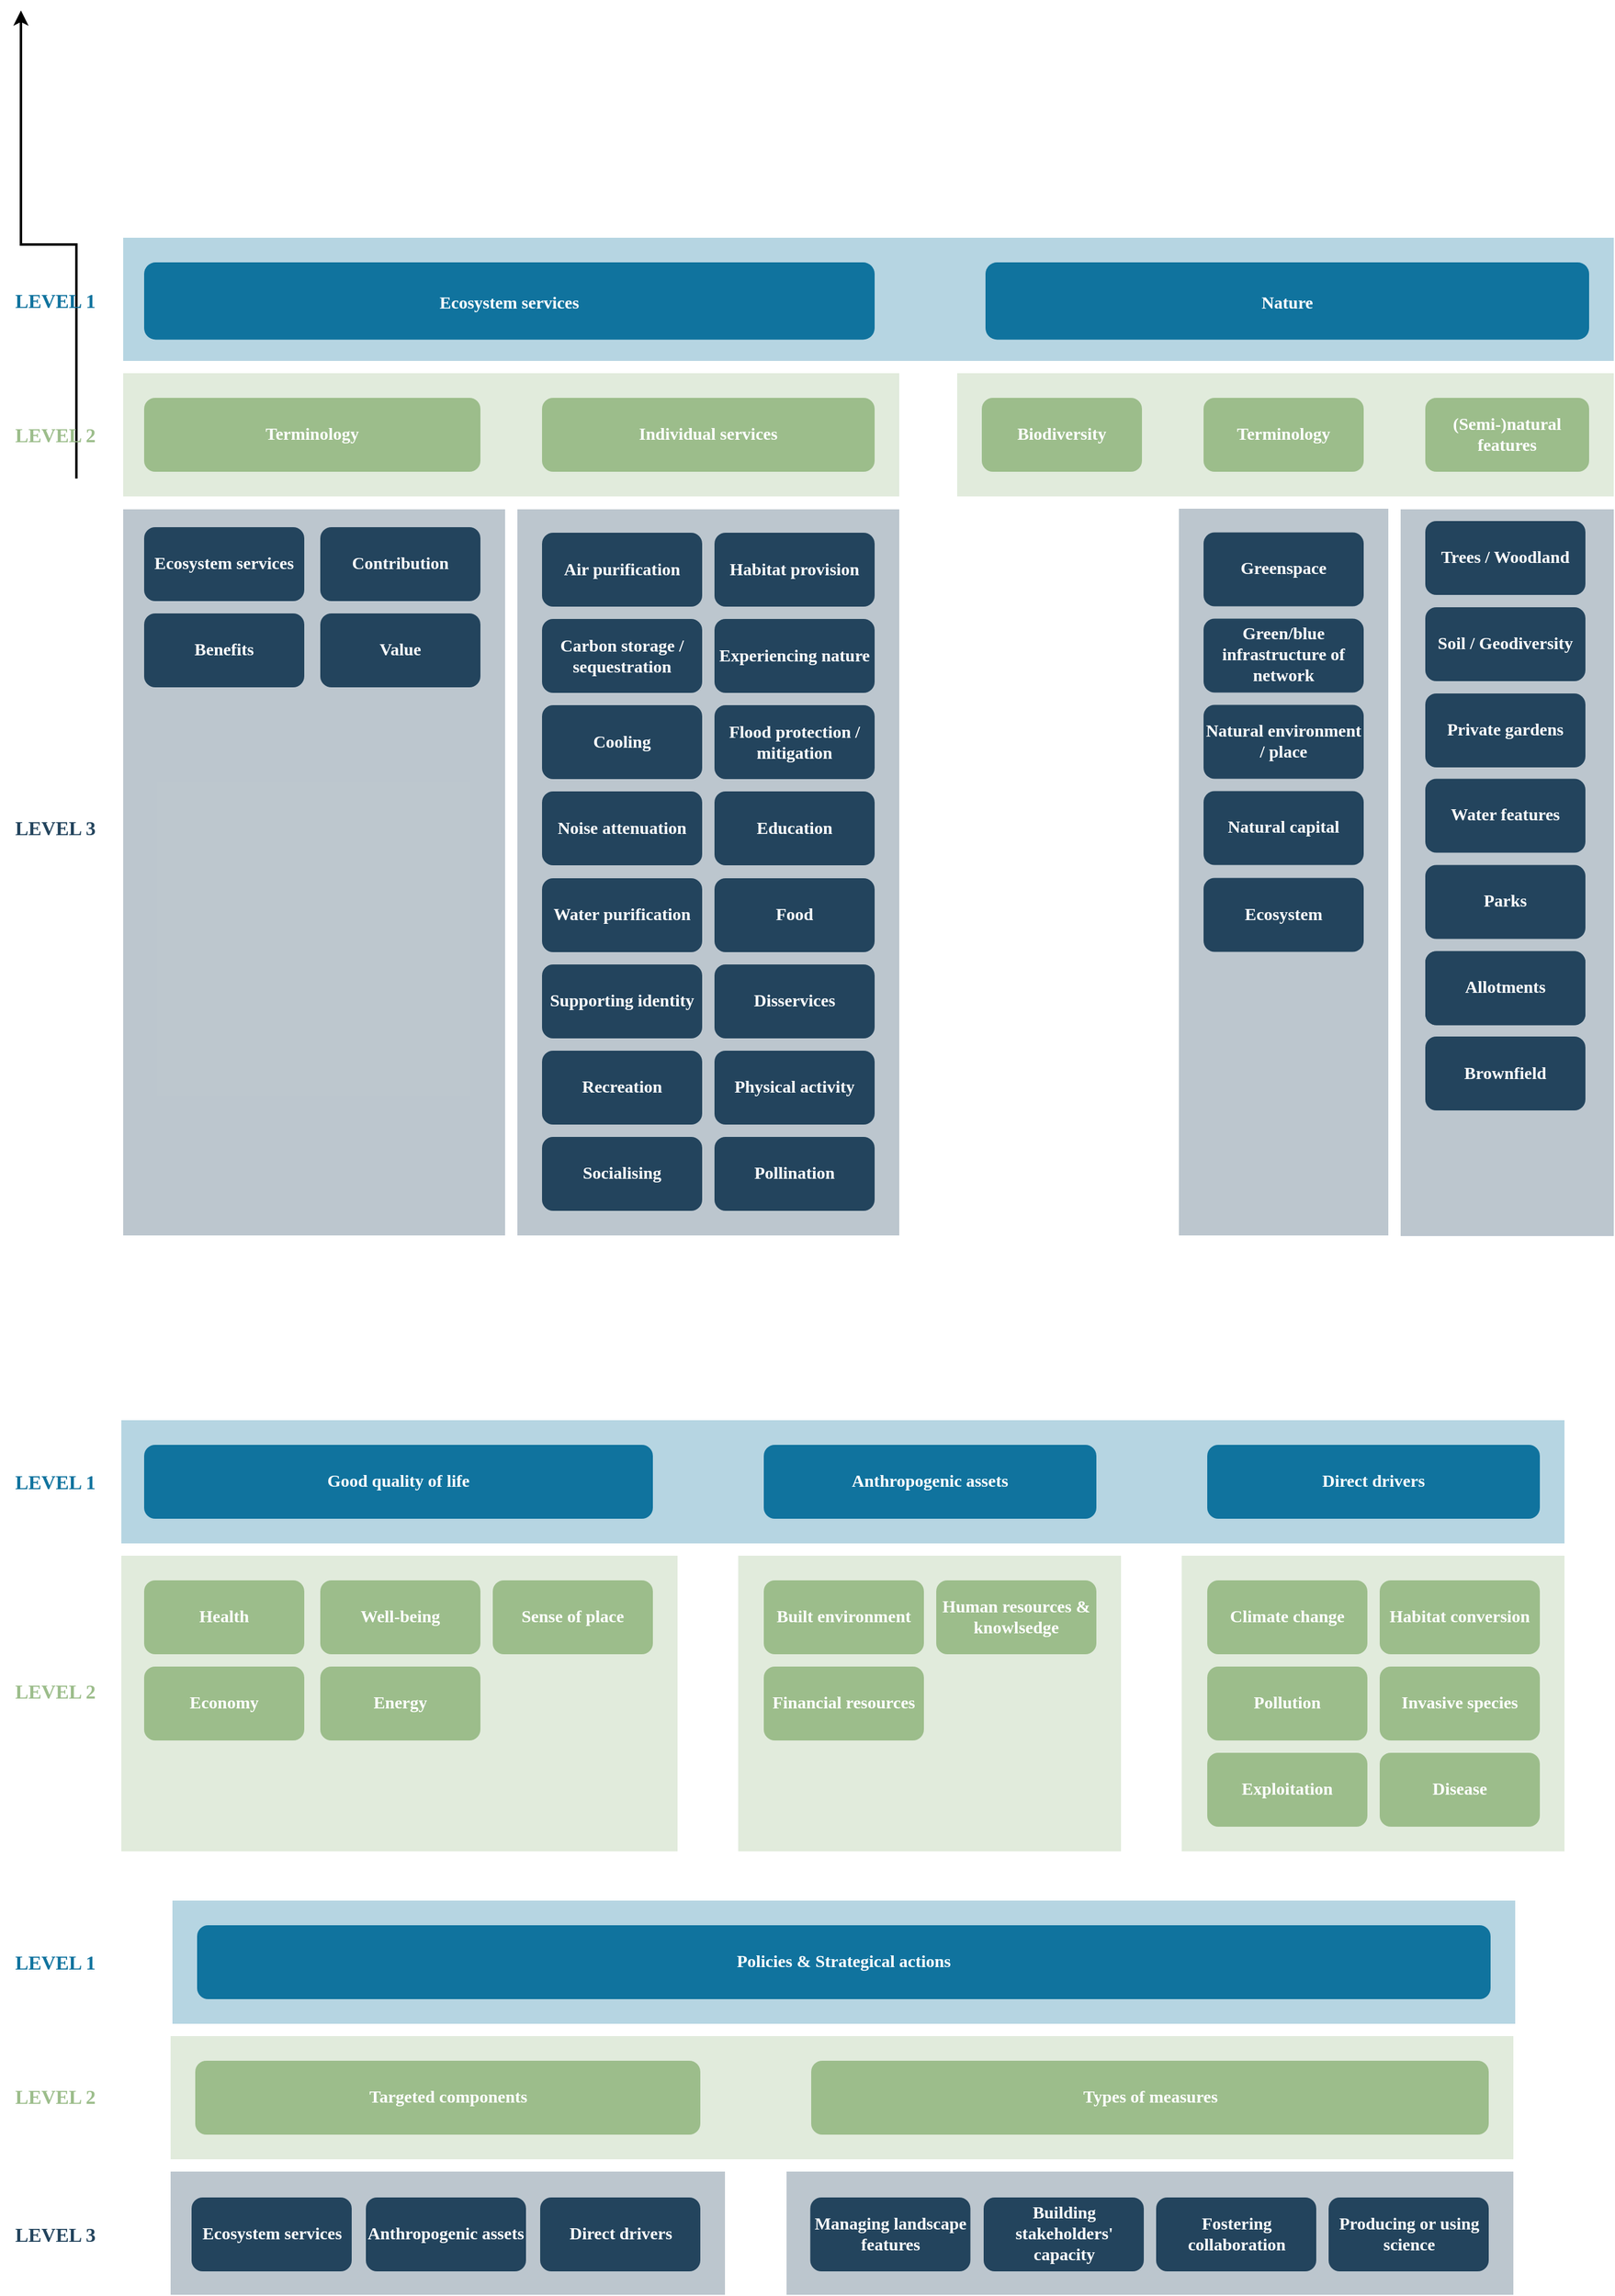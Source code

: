 <mxfile version="12.8.8" type="github">
  <diagram name="Page-1" id="2c0d36ab-eaac-3732-788b-9136903baeff">
    <mxGraphModel dx="2373" dy="1320" grid="1" gridSize="10" guides="1" tooltips="1" connect="1" arrows="1" fold="1" page="1" pageScale="1.5" pageWidth="1169" pageHeight="827" background="#ffffff" math="0" shadow="0">
      <root>
        <mxCell id="0" />
        <mxCell id="1" parent="0" />
        <mxCell id="107" value="" style="edgeStyle=elbowEdgeStyle;elbow=vertical;rounded=0;strokeWidth=2" parent="1" target="15" edge="1">
          <mxGeometry x="-23" y="135.5" width="100" height="100" as="geometry">
            <mxPoint x="122" y="515.5" as="sourcePoint" />
            <mxPoint x="77" y="135.5" as="targetPoint" />
          </mxGeometry>
        </mxCell>
        <mxCell id="o9-z1RI_EK6PcWkdSyOs-255" value="" style="group" vertex="1" connectable="0" parent="1">
          <mxGeometry x="60" y="320" width="1310" height="810.5" as="geometry" />
        </mxCell>
        <mxCell id="o9-z1RI_EK6PcWkdSyOs-231" value="" style="fillColor=#23445D;strokeColor=none;opacity=30;" vertex="1" parent="o9-z1RI_EK6PcWkdSyOs-255">
          <mxGeometry x="1137" y="220.5" width="173" height="590" as="geometry" />
        </mxCell>
        <mxCell id="o9-z1RI_EK6PcWkdSyOs-229" value="" style="fillColor=#23445D;strokeColor=none;opacity=30;" vertex="1" parent="o9-z1RI_EK6PcWkdSyOs-255">
          <mxGeometry x="957" y="220" width="170" height="590" as="geometry" />
        </mxCell>
        <mxCell id="o9-z1RI_EK6PcWkdSyOs-228" value="" style="fillColor=#23445D;strokeColor=none;opacity=30;" vertex="1" parent="o9-z1RI_EK6PcWkdSyOs-255">
          <mxGeometry x="420" y="220.5" width="310" height="589.5" as="geometry" />
        </mxCell>
        <mxCell id="o9-z1RI_EK6PcWkdSyOs-227" value="" style="fillColor=#9CBD8B;strokeColor=none;opacity=30;" vertex="1" parent="o9-z1RI_EK6PcWkdSyOs-255">
          <mxGeometry x="777" y="110" width="533" height="100" as="geometry" />
        </mxCell>
        <mxCell id="o9-z1RI_EK6PcWkdSyOs-226" value="" style="fillColor=#23445D;strokeColor=none;opacity=30;" vertex="1" parent="o9-z1RI_EK6PcWkdSyOs-255">
          <mxGeometry x="100" y="220.5" width="310" height="589.5" as="geometry" />
        </mxCell>
        <mxCell id="o9-z1RI_EK6PcWkdSyOs-225" value="" style="fillColor=#9CBD8B;strokeColor=none;opacity=30;" vertex="1" parent="o9-z1RI_EK6PcWkdSyOs-255">
          <mxGeometry x="100" y="110" width="630" height="100" as="geometry" />
        </mxCell>
        <mxCell id="122" value="" style="fillColor=#10739E;strokeColor=none;opacity=30;" parent="o9-z1RI_EK6PcWkdSyOs-255" vertex="1">
          <mxGeometry x="100" width="1210" height="100" as="geometry" />
        </mxCell>
        <mxCell id="12" value="Nature" style="rounded=1;fillColor=#10739E;gradientColor=none;strokeColor=none;fontColor=#FFFFFF;fontStyle=1;fontFamily=Tahoma;fontSize=14" parent="o9-z1RI_EK6PcWkdSyOs-255" vertex="1">
          <mxGeometry x="800" y="20" width="490" height="62.75" as="geometry" />
        </mxCell>
        <mxCell id="13" value="Ecosystem services" style="rounded=1;fillColor=#10739E;gradientColor=none;strokeColor=none;fontColor=#FFFFFF;fontStyle=1;fontFamily=Tahoma;fontSize=14" parent="o9-z1RI_EK6PcWkdSyOs-255" vertex="1">
          <mxGeometry x="117" y="20" width="593" height="62.75" as="geometry" />
        </mxCell>
        <mxCell id="o9-z1RI_EK6PcWkdSyOs-127" value="Terminology" style="rounded=1;fillColor=#9CBD8B;gradientColor=none;strokeColor=none;fontColor=#FFFFFF;fontStyle=1;fontFamily=Tahoma;fontSize=14;whiteSpace=wrap;" vertex="1" parent="o9-z1RI_EK6PcWkdSyOs-255">
          <mxGeometry x="117" y="130" width="273" height="60" as="geometry" />
        </mxCell>
        <mxCell id="o9-z1RI_EK6PcWkdSyOs-143" value="Individual services" style="rounded=1;fillColor=#9CBD8B;gradientColor=none;strokeColor=none;fontColor=#FFFFFF;fontStyle=1;fontFamily=Tahoma;fontSize=14;whiteSpace=wrap;" vertex="1" parent="o9-z1RI_EK6PcWkdSyOs-255">
          <mxGeometry x="440" y="130" width="270" height="60" as="geometry" />
        </mxCell>
        <mxCell id="o9-z1RI_EK6PcWkdSyOs-145" value="Ecosystem services" style="rounded=1;fillColor=#23445D;gradientColor=none;strokeColor=none;fontColor=#FFFFFF;fontStyle=1;fontFamily=Tahoma;fontSize=14;whiteSpace=wrap;" vertex="1" parent="o9-z1RI_EK6PcWkdSyOs-255">
          <mxGeometry x="117" y="235" width="130" height="60" as="geometry" />
        </mxCell>
        <mxCell id="o9-z1RI_EK6PcWkdSyOs-149" value="Contribution" style="rounded=1;fillColor=#23445D;gradientColor=none;strokeColor=none;fontColor=#FFFFFF;fontStyle=1;fontFamily=Tahoma;fontSize=14;whiteSpace=wrap;" vertex="1" parent="o9-z1RI_EK6PcWkdSyOs-255">
          <mxGeometry x="260" y="235" width="130" height="60" as="geometry" />
        </mxCell>
        <mxCell id="o9-z1RI_EK6PcWkdSyOs-150" value="Benefits" style="rounded=1;fillColor=#23445D;gradientColor=none;strokeColor=none;fontColor=#FFFFFF;fontStyle=1;fontFamily=Tahoma;fontSize=14;whiteSpace=wrap;" vertex="1" parent="o9-z1RI_EK6PcWkdSyOs-255">
          <mxGeometry x="117" y="305" width="130" height="60" as="geometry" />
        </mxCell>
        <mxCell id="o9-z1RI_EK6PcWkdSyOs-151" value="Value" style="rounded=1;fillColor=#23445D;gradientColor=none;strokeColor=none;fontColor=#FFFFFF;fontStyle=1;fontFamily=Tahoma;fontSize=14;whiteSpace=wrap;" vertex="1" parent="o9-z1RI_EK6PcWkdSyOs-255">
          <mxGeometry x="260" y="305" width="130" height="60" as="geometry" />
        </mxCell>
        <mxCell id="o9-z1RI_EK6PcWkdSyOs-152" value="Private gardens" style="rounded=1;fillColor=#23445D;gradientColor=none;strokeColor=none;fontColor=#FFFFFF;fontStyle=1;fontFamily=Tahoma;fontSize=14;whiteSpace=wrap;" vertex="1" parent="o9-z1RI_EK6PcWkdSyOs-255">
          <mxGeometry x="1157" y="370" width="130" height="60" as="geometry" />
        </mxCell>
        <mxCell id="o9-z1RI_EK6PcWkdSyOs-153" value="Water purification" style="rounded=1;fillColor=#23445D;gradientColor=none;strokeColor=none;fontColor=#FFFFFF;fontStyle=1;fontFamily=Tahoma;fontSize=14;whiteSpace=wrap;" vertex="1" parent="o9-z1RI_EK6PcWkdSyOs-255">
          <mxGeometry x="440" y="520" width="130" height="60" as="geometry" />
        </mxCell>
        <mxCell id="o9-z1RI_EK6PcWkdSyOs-154" value="Carbon storage / sequestration " style="rounded=1;fillColor=#23445D;gradientColor=none;strokeColor=none;fontColor=#FFFFFF;fontStyle=1;fontFamily=Tahoma;fontSize=14;whiteSpace=wrap;" vertex="1" parent="o9-z1RI_EK6PcWkdSyOs-255">
          <mxGeometry x="440" y="309.5" width="130" height="60" as="geometry" />
        </mxCell>
        <mxCell id="o9-z1RI_EK6PcWkdSyOs-155" value="Cooling" style="rounded=1;fillColor=#23445D;gradientColor=none;strokeColor=none;fontColor=#FFFFFF;fontStyle=1;fontFamily=Tahoma;fontSize=14;whiteSpace=wrap;" vertex="1" parent="o9-z1RI_EK6PcWkdSyOs-255">
          <mxGeometry x="440" y="379.5" width="130" height="60" as="geometry" />
        </mxCell>
        <mxCell id="o9-z1RI_EK6PcWkdSyOs-158" value="Flood protection / mitigation" style="rounded=1;fillColor=#23445D;gradientColor=none;strokeColor=none;fontColor=#FFFFFF;fontStyle=1;fontFamily=Tahoma;fontSize=14;whiteSpace=wrap;" vertex="1" parent="o9-z1RI_EK6PcWkdSyOs-255">
          <mxGeometry x="580" y="379.5" width="130" height="60" as="geometry" />
        </mxCell>
        <mxCell id="o9-z1RI_EK6PcWkdSyOs-159" value="Noise attenuation" style="rounded=1;fillColor=#23445D;gradientColor=none;strokeColor=none;fontColor=#FFFFFF;fontStyle=1;fontFamily=Tahoma;fontSize=14;whiteSpace=wrap;" vertex="1" parent="o9-z1RI_EK6PcWkdSyOs-255">
          <mxGeometry x="440" y="449.5" width="130" height="60" as="geometry" />
        </mxCell>
        <mxCell id="o9-z1RI_EK6PcWkdSyOs-160" value="Pollination" style="rounded=1;fillColor=#23445D;gradientColor=none;strokeColor=none;fontColor=#FFFFFF;fontStyle=1;fontFamily=Tahoma;fontSize=14;whiteSpace=wrap;" vertex="1" parent="o9-z1RI_EK6PcWkdSyOs-255">
          <mxGeometry x="580" y="730" width="130" height="60" as="geometry" />
        </mxCell>
        <mxCell id="o9-z1RI_EK6PcWkdSyOs-161" value="Habitat provision" style="rounded=1;fillColor=#23445D;gradientColor=none;strokeColor=none;fontColor=#FFFFFF;fontStyle=1;fontFamily=Tahoma;fontSize=14;whiteSpace=wrap;" vertex="1" parent="o9-z1RI_EK6PcWkdSyOs-255">
          <mxGeometry x="580" y="239.5" width="130" height="60" as="geometry" />
        </mxCell>
        <mxCell id="o9-z1RI_EK6PcWkdSyOs-162" value="Recreation" style="rounded=1;fillColor=#23445D;gradientColor=none;strokeColor=none;fontColor=#FFFFFF;fontStyle=1;fontFamily=Tahoma;fontSize=14;whiteSpace=wrap;" vertex="1" parent="o9-z1RI_EK6PcWkdSyOs-255">
          <mxGeometry x="440" y="660" width="130" height="60" as="geometry" />
        </mxCell>
        <mxCell id="o9-z1RI_EK6PcWkdSyOs-163" value="Experiencing nature" style="rounded=1;fillColor=#23445D;gradientColor=none;strokeColor=none;fontColor=#FFFFFF;fontStyle=1;fontFamily=Tahoma;fontSize=14;whiteSpace=wrap;" vertex="1" parent="o9-z1RI_EK6PcWkdSyOs-255">
          <mxGeometry x="580" y="309.5" width="130" height="60" as="geometry" />
        </mxCell>
        <mxCell id="o9-z1RI_EK6PcWkdSyOs-165" value="Socialising" style="rounded=1;fillColor=#23445D;gradientColor=none;strokeColor=none;fontColor=#FFFFFF;fontStyle=1;fontFamily=Tahoma;fontSize=14;whiteSpace=wrap;" vertex="1" parent="o9-z1RI_EK6PcWkdSyOs-255">
          <mxGeometry x="440" y="730" width="130" height="60" as="geometry" />
        </mxCell>
        <mxCell id="o9-z1RI_EK6PcWkdSyOs-166" value="Supporting identity" style="rounded=1;fillColor=#23445D;gradientColor=none;strokeColor=none;fontColor=#FFFFFF;fontStyle=1;fontFamily=Tahoma;fontSize=14;whiteSpace=wrap;" vertex="1" parent="o9-z1RI_EK6PcWkdSyOs-255">
          <mxGeometry x="440" y="590" width="130" height="60" as="geometry" />
        </mxCell>
        <mxCell id="o9-z1RI_EK6PcWkdSyOs-167" value="Physical activity" style="rounded=1;fillColor=#23445D;gradientColor=none;strokeColor=none;fontColor=#FFFFFF;fontStyle=1;fontFamily=Tahoma;fontSize=14;whiteSpace=wrap;" vertex="1" parent="o9-z1RI_EK6PcWkdSyOs-255">
          <mxGeometry x="580" y="660" width="130" height="60" as="geometry" />
        </mxCell>
        <mxCell id="o9-z1RI_EK6PcWkdSyOs-168" value="Food" style="rounded=1;fillColor=#23445D;gradientColor=none;strokeColor=none;fontColor=#FFFFFF;fontStyle=1;fontFamily=Tahoma;fontSize=14;whiteSpace=wrap;" vertex="1" parent="o9-z1RI_EK6PcWkdSyOs-255">
          <mxGeometry x="580" y="520" width="130" height="60" as="geometry" />
        </mxCell>
        <mxCell id="o9-z1RI_EK6PcWkdSyOs-169" value="Disservices" style="rounded=1;fillColor=#23445D;gradientColor=none;strokeColor=none;fontColor=#FFFFFF;fontStyle=1;fontFamily=Tahoma;fontSize=14;whiteSpace=wrap;" vertex="1" parent="o9-z1RI_EK6PcWkdSyOs-255">
          <mxGeometry x="580" y="590" width="130" height="60" as="geometry" />
        </mxCell>
        <mxCell id="o9-z1RI_EK6PcWkdSyOs-170" value="Biodiversity" style="rounded=1;fillColor=#9CBD8B;gradientColor=none;strokeColor=none;fontColor=#FFFFFF;fontStyle=1;fontFamily=Tahoma;fontSize=14;whiteSpace=wrap;" vertex="1" parent="o9-z1RI_EK6PcWkdSyOs-255">
          <mxGeometry x="797" y="130" width="130" height="60" as="geometry" />
        </mxCell>
        <mxCell id="o9-z1RI_EK6PcWkdSyOs-171" value="Terminology" style="rounded=1;fillColor=#9CBD8B;gradientColor=none;strokeColor=none;fontColor=#FFFFFF;fontStyle=1;fontFamily=Tahoma;fontSize=14;whiteSpace=wrap;" vertex="1" parent="o9-z1RI_EK6PcWkdSyOs-255">
          <mxGeometry x="977" y="130" width="130" height="60" as="geometry" />
        </mxCell>
        <mxCell id="o9-z1RI_EK6PcWkdSyOs-172" value="(Semi-)natural features" style="rounded=1;fillColor=#9CBD8B;gradientColor=none;strokeColor=none;fontColor=#FFFFFF;fontStyle=1;fontFamily=Tahoma;fontSize=14;whiteSpace=wrap;" vertex="1" parent="o9-z1RI_EK6PcWkdSyOs-255">
          <mxGeometry x="1157" y="130" width="133" height="60" as="geometry" />
        </mxCell>
        <mxCell id="o9-z1RI_EK6PcWkdSyOs-173" value="Greenspace" style="rounded=1;fillColor=#23445D;gradientColor=none;strokeColor=none;fontColor=#FFFFFF;fontStyle=1;fontFamily=Tahoma;fontSize=14;whiteSpace=wrap;" vertex="1" parent="o9-z1RI_EK6PcWkdSyOs-255">
          <mxGeometry x="977" y="239.25" width="130" height="60" as="geometry" />
        </mxCell>
        <mxCell id="o9-z1RI_EK6PcWkdSyOs-174" value="Green/blue infrastructure of network" style="rounded=1;fillColor=#23445D;gradientColor=none;strokeColor=none;fontColor=#FFFFFF;fontStyle=1;fontFamily=Tahoma;fontSize=14;whiteSpace=wrap;" vertex="1" parent="o9-z1RI_EK6PcWkdSyOs-255">
          <mxGeometry x="977" y="309.25" width="130" height="60" as="geometry" />
        </mxCell>
        <mxCell id="o9-z1RI_EK6PcWkdSyOs-175" value="Natural environment / place" style="rounded=1;fillColor=#23445D;gradientColor=none;strokeColor=none;fontColor=#FFFFFF;fontStyle=1;fontFamily=Tahoma;fontSize=14;whiteSpace=wrap;" vertex="1" parent="o9-z1RI_EK6PcWkdSyOs-255">
          <mxGeometry x="977" y="379.25" width="130" height="60" as="geometry" />
        </mxCell>
        <mxCell id="o9-z1RI_EK6PcWkdSyOs-176" value="Natural capital" style="rounded=1;fillColor=#23445D;gradientColor=none;strokeColor=none;fontColor=#FFFFFF;fontStyle=1;fontFamily=Tahoma;fontSize=14;whiteSpace=wrap;" vertex="1" parent="o9-z1RI_EK6PcWkdSyOs-255">
          <mxGeometry x="977" y="449.25" width="130" height="60" as="geometry" />
        </mxCell>
        <mxCell id="o9-z1RI_EK6PcWkdSyOs-177" value="Ecosystem" style="rounded=1;fillColor=#23445D;gradientColor=none;strokeColor=none;fontColor=#FFFFFF;fontStyle=1;fontFamily=Tahoma;fontSize=14;whiteSpace=wrap;" vertex="1" parent="o9-z1RI_EK6PcWkdSyOs-255">
          <mxGeometry x="977" y="519.75" width="130" height="60" as="geometry" />
        </mxCell>
        <mxCell id="o9-z1RI_EK6PcWkdSyOs-178" value="Trees / Woodland" style="rounded=1;fillColor=#23445D;gradientColor=none;strokeColor=none;fontColor=#FFFFFF;fontStyle=1;fontFamily=Tahoma;fontSize=14;whiteSpace=wrap;" vertex="1" parent="o9-z1RI_EK6PcWkdSyOs-255">
          <mxGeometry x="1157" y="230" width="130" height="60" as="geometry" />
        </mxCell>
        <mxCell id="o9-z1RI_EK6PcWkdSyOs-179" value="Water features" style="rounded=1;fillColor=#23445D;gradientColor=none;strokeColor=none;fontColor=#FFFFFF;fontStyle=1;fontFamily=Tahoma;fontSize=14;whiteSpace=wrap;" vertex="1" parent="o9-z1RI_EK6PcWkdSyOs-255">
          <mxGeometry x="1157" y="439.25" width="130" height="60" as="geometry" />
        </mxCell>
        <mxCell id="o9-z1RI_EK6PcWkdSyOs-180" value="Soil / Geodiversity" style="rounded=1;fillColor=#23445D;gradientColor=none;strokeColor=none;fontColor=#FFFFFF;fontStyle=1;fontFamily=Tahoma;fontSize=14;whiteSpace=wrap;" vertex="1" parent="o9-z1RI_EK6PcWkdSyOs-255">
          <mxGeometry x="1157" y="300" width="130" height="60" as="geometry" />
        </mxCell>
        <mxCell id="o9-z1RI_EK6PcWkdSyOs-181" value="Parks" style="rounded=1;fillColor=#23445D;gradientColor=none;strokeColor=none;fontColor=#FFFFFF;fontStyle=1;fontFamily=Tahoma;fontSize=14;whiteSpace=wrap;" vertex="1" parent="o9-z1RI_EK6PcWkdSyOs-255">
          <mxGeometry x="1157" y="509.25" width="130" height="60" as="geometry" />
        </mxCell>
        <mxCell id="o9-z1RI_EK6PcWkdSyOs-183" value="Air purification" style="rounded=1;fillColor=#23445D;gradientColor=none;strokeColor=none;fontColor=#FFFFFF;fontStyle=1;fontFamily=Tahoma;fontSize=14;whiteSpace=wrap;" vertex="1" parent="o9-z1RI_EK6PcWkdSyOs-255">
          <mxGeometry x="440" y="239.5" width="130" height="60" as="geometry" />
        </mxCell>
        <mxCell id="o9-z1RI_EK6PcWkdSyOs-184" value="Allotments" style="rounded=1;fillColor=#23445D;gradientColor=none;strokeColor=none;fontColor=#FFFFFF;fontStyle=1;fontFamily=Tahoma;fontSize=14;whiteSpace=wrap;" vertex="1" parent="o9-z1RI_EK6PcWkdSyOs-255">
          <mxGeometry x="1157" y="579.25" width="130" height="60" as="geometry" />
        </mxCell>
        <mxCell id="o9-z1RI_EK6PcWkdSyOs-185" value="Brownfield" style="rounded=1;fillColor=#23445D;gradientColor=none;strokeColor=none;fontColor=#FFFFFF;fontStyle=1;fontFamily=Tahoma;fontSize=14;whiteSpace=wrap;" vertex="1" parent="o9-z1RI_EK6PcWkdSyOs-255">
          <mxGeometry x="1157" y="648.5" width="130" height="60" as="geometry" />
        </mxCell>
        <mxCell id="o9-z1RI_EK6PcWkdSyOs-222" value="Education" style="rounded=1;fillColor=#23445D;gradientColor=none;strokeColor=none;fontColor=#FFFFFF;fontStyle=1;fontFamily=Tahoma;fontSize=14;whiteSpace=wrap;" vertex="1" parent="o9-z1RI_EK6PcWkdSyOs-255">
          <mxGeometry x="580" y="449.5" width="130" height="60" as="geometry" />
        </mxCell>
        <mxCell id="o9-z1RI_EK6PcWkdSyOs-230" value="Allotments" style="rounded=1;fillColor=#23445D;gradientColor=none;strokeColor=none;fontColor=#FFFFFF;fontStyle=1;fontFamily=Tahoma;fontSize=14;whiteSpace=wrap;" vertex="1" parent="o9-z1RI_EK6PcWkdSyOs-255">
          <mxGeometry x="1157" y="579.25" width="130" height="60" as="geometry" />
        </mxCell>
        <mxCell id="o9-z1RI_EK6PcWkdSyOs-233" value="LEVEL 1" style="text;html=1;strokeColor=none;fillColor=none;align=center;verticalAlign=middle;whiteSpace=wrap;rounded=0;fontFamily=Tahoma;fontSize=16;fontStyle=1;fontColor=#10739E;" vertex="1" parent="o9-z1RI_EK6PcWkdSyOs-255">
          <mxGeometry y="41.38" width="90" height="20" as="geometry" />
        </mxCell>
        <mxCell id="o9-z1RI_EK6PcWkdSyOs-235" value="LEVEL 2" style="text;html=1;strokeColor=none;fillColor=none;align=center;verticalAlign=middle;whiteSpace=wrap;rounded=0;fontFamily=Tahoma;fontSize=16;fontStyle=1;fontColor=#9CBD8B;" vertex="1" parent="o9-z1RI_EK6PcWkdSyOs-255">
          <mxGeometry y="150" width="90" height="20" as="geometry" />
        </mxCell>
        <mxCell id="o9-z1RI_EK6PcWkdSyOs-236" value="LEVEL 3" style="text;html=1;strokeColor=none;fillColor=none;align=center;verticalAlign=middle;whiteSpace=wrap;rounded=0;fontFamily=Tahoma;fontSize=16;fontStyle=1;fontColor=#23445D;" vertex="1" parent="o9-z1RI_EK6PcWkdSyOs-255">
          <mxGeometry y="469.25" width="90" height="20" as="geometry" />
        </mxCell>
        <mxCell id="o9-z1RI_EK6PcWkdSyOs-256" value="" style="group" vertex="1" connectable="0" parent="1">
          <mxGeometry x="60" y="1280" width="1270" height="710" as="geometry" />
        </mxCell>
        <mxCell id="o9-z1RI_EK6PcWkdSyOs-249" value="" style="fillColor=#10739E;strokeColor=none;opacity=30;" vertex="1" parent="o9-z1RI_EK6PcWkdSyOs-256">
          <mxGeometry x="140" y="390" width="1090" height="100" as="geometry" />
        </mxCell>
        <mxCell id="o9-z1RI_EK6PcWkdSyOs-248" value="" style="fillColor=#23445D;strokeColor=none;opacity=30;" vertex="1" parent="o9-z1RI_EK6PcWkdSyOs-256">
          <mxGeometry x="638.5" y="610" width="590" height="100" as="geometry" />
        </mxCell>
        <mxCell id="o9-z1RI_EK6PcWkdSyOs-246" value="" style="fillColor=#23445D;strokeColor=none;opacity=30;" vertex="1" parent="o9-z1RI_EK6PcWkdSyOs-256">
          <mxGeometry x="138.5" y="610" width="450" height="100" as="geometry" />
        </mxCell>
        <mxCell id="o9-z1RI_EK6PcWkdSyOs-247" value="" style="fillColor=#9CBD8B;strokeColor=none;opacity=30;" vertex="1" parent="o9-z1RI_EK6PcWkdSyOs-256">
          <mxGeometry x="138.5" y="500" width="1090" height="100" as="geometry" />
        </mxCell>
        <mxCell id="o9-z1RI_EK6PcWkdSyOs-244" value="" style="fillColor=#10739E;strokeColor=none;opacity=30;" vertex="1" parent="o9-z1RI_EK6PcWkdSyOs-256">
          <mxGeometry x="98.5" width="1171.5" height="100" as="geometry" />
        </mxCell>
        <mxCell id="o9-z1RI_EK6PcWkdSyOs-243" value="" style="fillColor=#9CBD8B;strokeColor=none;opacity=30;" vertex="1" parent="o9-z1RI_EK6PcWkdSyOs-256">
          <mxGeometry x="959.25" y="110" width="310.75" height="240" as="geometry" />
        </mxCell>
        <mxCell id="o9-z1RI_EK6PcWkdSyOs-238" value="" style="fillColor=#9CBD8B;strokeColor=none;opacity=30;" vertex="1" parent="o9-z1RI_EK6PcWkdSyOs-256">
          <mxGeometry x="599.25" y="110" width="310.75" height="240" as="geometry" />
        </mxCell>
        <mxCell id="o9-z1RI_EK6PcWkdSyOs-237" value="" style="fillColor=#9CBD8B;strokeColor=none;opacity=30;" vertex="1" parent="o9-z1RI_EK6PcWkdSyOs-256">
          <mxGeometry x="98.5" y="110" width="451.5" height="240" as="geometry" />
        </mxCell>
        <mxCell id="o9-z1RI_EK6PcWkdSyOs-192" value="Direct drivers" style="rounded=1;fillColor=#10739E;gradientColor=none;strokeColor=none;fontColor=#FFFFFF;fontStyle=1;fontFamily=Tahoma;fontSize=14;whiteSpace=wrap;" vertex="1" parent="o9-z1RI_EK6PcWkdSyOs-256">
          <mxGeometry x="980" y="20" width="270" height="60" as="geometry" />
        </mxCell>
        <mxCell id="o9-z1RI_EK6PcWkdSyOs-193" value="Good quality of life" style="rounded=1;fillColor=#10739E;gradientColor=none;strokeColor=none;fontColor=#FFFFFF;fontStyle=1;fontFamily=Tahoma;fontSize=14;whiteSpace=wrap;" vertex="1" parent="o9-z1RI_EK6PcWkdSyOs-256">
          <mxGeometry x="117" y="20" width="413" height="60" as="geometry" />
        </mxCell>
        <mxCell id="o9-z1RI_EK6PcWkdSyOs-194" value="Policies &amp; Strategical actions" style="rounded=1;fillColor=#10739E;gradientColor=none;strokeColor=none;fontColor=#FFFFFF;fontStyle=1;fontFamily=Tahoma;fontSize=14;whiteSpace=wrap;" vertex="1" parent="o9-z1RI_EK6PcWkdSyOs-256">
          <mxGeometry x="160" y="410" width="1050" height="60" as="geometry" />
        </mxCell>
        <mxCell id="o9-z1RI_EK6PcWkdSyOs-195" value="Types of measures" style="rounded=1;fillColor=#9CBD8B;gradientColor=none;strokeColor=none;fontColor=#FFFFFF;fontStyle=1;fontFamily=Tahoma;fontSize=14;whiteSpace=wrap;" vertex="1" parent="o9-z1RI_EK6PcWkdSyOs-256">
          <mxGeometry x="658.5" y="520" width="550" height="60" as="geometry" />
        </mxCell>
        <mxCell id="o9-z1RI_EK6PcWkdSyOs-196" value="Well-being" style="rounded=1;fillColor=#9CBD8B;gradientColor=none;strokeColor=none;fontColor=#FFFFFF;fontStyle=1;fontFamily=Tahoma;fontSize=14;whiteSpace=wrap;" vertex="1" parent="o9-z1RI_EK6PcWkdSyOs-256">
          <mxGeometry x="260" y="130" width="130" height="60" as="geometry" />
        </mxCell>
        <mxCell id="o9-z1RI_EK6PcWkdSyOs-197" value="Built environment" style="rounded=1;fillColor=#9CBD8B;gradientColor=none;strokeColor=none;fontColor=#FFFFFF;fontStyle=1;fontFamily=Tahoma;fontSize=14;whiteSpace=wrap;" vertex="1" parent="o9-z1RI_EK6PcWkdSyOs-256">
          <mxGeometry x="620" y="130" width="130" height="60" as="geometry" />
        </mxCell>
        <mxCell id="o9-z1RI_EK6PcWkdSyOs-198" value="Economy" style="rounded=1;fillColor=#9CBD8B;gradientColor=none;strokeColor=none;fontColor=#FFFFFF;fontStyle=1;fontFamily=Tahoma;fontSize=14;whiteSpace=wrap;" vertex="1" parent="o9-z1RI_EK6PcWkdSyOs-256">
          <mxGeometry x="117" y="200" width="130" height="60" as="geometry" />
        </mxCell>
        <mxCell id="o9-z1RI_EK6PcWkdSyOs-199" value="Energy" style="rounded=1;fillColor=#9CBD8B;gradientColor=none;strokeColor=none;fontColor=#FFFFFF;fontStyle=1;fontFamily=Tahoma;fontSize=14;whiteSpace=wrap;" vertex="1" parent="o9-z1RI_EK6PcWkdSyOs-256">
          <mxGeometry x="260" y="200" width="130" height="60" as="geometry" />
        </mxCell>
        <mxCell id="o9-z1RI_EK6PcWkdSyOs-200" value="Habitat conversion" style="rounded=1;fillColor=#9CBD8B;gradientColor=none;strokeColor=none;fontColor=#FFFFFF;fontStyle=1;fontFamily=Tahoma;fontSize=14;whiteSpace=wrap;" vertex="1" parent="o9-z1RI_EK6PcWkdSyOs-256">
          <mxGeometry x="1120" y="130" width="130" height="60" as="geometry" />
        </mxCell>
        <mxCell id="o9-z1RI_EK6PcWkdSyOs-202" value="Anthropogenic assets" style="rounded=1;fillColor=#10739E;gradientColor=none;strokeColor=none;fontColor=#FFFFFF;fontStyle=1;fontFamily=Tahoma;fontSize=14;whiteSpace=wrap;" vertex="1" parent="o9-z1RI_EK6PcWkdSyOs-256">
          <mxGeometry x="620" y="20" width="270" height="60" as="geometry" />
        </mxCell>
        <mxCell id="o9-z1RI_EK6PcWkdSyOs-203" value="Sense of place" style="rounded=1;fillColor=#9CBD8B;gradientColor=none;strokeColor=none;fontColor=#FFFFFF;fontStyle=1;fontFamily=Tahoma;fontSize=14;whiteSpace=wrap;" vertex="1" parent="o9-z1RI_EK6PcWkdSyOs-256">
          <mxGeometry x="400" y="130" width="130" height="60" as="geometry" />
        </mxCell>
        <mxCell id="o9-z1RI_EK6PcWkdSyOs-204" value="Human resources &amp; knowlsedge" style="rounded=1;fillColor=#9CBD8B;gradientColor=none;strokeColor=none;fontColor=#FFFFFF;fontStyle=1;fontFamily=Tahoma;fontSize=14;whiteSpace=wrap;" vertex="1" parent="o9-z1RI_EK6PcWkdSyOs-256">
          <mxGeometry x="760" y="130" width="130" height="60" as="geometry" />
        </mxCell>
        <mxCell id="o9-z1RI_EK6PcWkdSyOs-205" value="Financial resources" style="rounded=1;fillColor=#9CBD8B;gradientColor=none;strokeColor=none;fontColor=#FFFFFF;fontStyle=1;fontFamily=Tahoma;fontSize=14;whiteSpace=wrap;" vertex="1" parent="o9-z1RI_EK6PcWkdSyOs-256">
          <mxGeometry x="620" y="200" width="130" height="60" as="geometry" />
        </mxCell>
        <mxCell id="o9-z1RI_EK6PcWkdSyOs-206" value="Climate change" style="rounded=1;fillColor=#9CBD8B;gradientColor=none;strokeColor=none;fontColor=#FFFFFF;fontStyle=1;fontFamily=Tahoma;fontSize=14;whiteSpace=wrap;" vertex="1" parent="o9-z1RI_EK6PcWkdSyOs-256">
          <mxGeometry x="980" y="130" width="130" height="60" as="geometry" />
        </mxCell>
        <mxCell id="o9-z1RI_EK6PcWkdSyOs-207" value="Pollution" style="rounded=1;fillColor=#9CBD8B;gradientColor=none;strokeColor=none;fontColor=#FFFFFF;fontStyle=1;fontFamily=Tahoma;fontSize=14;whiteSpace=wrap;" vertex="1" parent="o9-z1RI_EK6PcWkdSyOs-256">
          <mxGeometry x="980" y="200" width="130" height="60" as="geometry" />
        </mxCell>
        <mxCell id="o9-z1RI_EK6PcWkdSyOs-208" value="Exploitation" style="rounded=1;fillColor=#9CBD8B;gradientColor=none;strokeColor=none;fontColor=#FFFFFF;fontStyle=1;fontFamily=Tahoma;fontSize=14;whiteSpace=wrap;" vertex="1" parent="o9-z1RI_EK6PcWkdSyOs-256">
          <mxGeometry x="980" y="270" width="130" height="60" as="geometry" />
        </mxCell>
        <mxCell id="o9-z1RI_EK6PcWkdSyOs-209" value="Invasive species" style="rounded=1;fillColor=#9CBD8B;gradientColor=none;strokeColor=none;fontColor=#FFFFFF;fontStyle=1;fontFamily=Tahoma;fontSize=14;whiteSpace=wrap;" vertex="1" parent="o9-z1RI_EK6PcWkdSyOs-256">
          <mxGeometry x="1120" y="200" width="130" height="60" as="geometry" />
        </mxCell>
        <mxCell id="o9-z1RI_EK6PcWkdSyOs-210" value="Disease" style="rounded=1;fillColor=#9CBD8B;gradientColor=none;strokeColor=none;fontColor=#FFFFFF;fontStyle=1;fontFamily=Tahoma;fontSize=14;whiteSpace=wrap;" vertex="1" parent="o9-z1RI_EK6PcWkdSyOs-256">
          <mxGeometry x="1120" y="270" width="130" height="60" as="geometry" />
        </mxCell>
        <mxCell id="o9-z1RI_EK6PcWkdSyOs-211" value="Health" style="rounded=1;fillColor=#9CBD8B;gradientColor=none;strokeColor=none;fontColor=#FFFFFF;fontStyle=1;fontFamily=Tahoma;fontSize=14;whiteSpace=wrap;" vertex="1" parent="o9-z1RI_EK6PcWkdSyOs-256">
          <mxGeometry x="117" y="130" width="130" height="60" as="geometry" />
        </mxCell>
        <mxCell id="o9-z1RI_EK6PcWkdSyOs-212" value="Targeted components" style="rounded=1;fillColor=#9CBD8B;gradientColor=none;strokeColor=none;fontColor=#FFFFFF;fontStyle=1;fontFamily=Tahoma;fontSize=14;whiteSpace=wrap;" vertex="1" parent="o9-z1RI_EK6PcWkdSyOs-256">
          <mxGeometry x="158.5" y="520" width="410" height="60" as="geometry" />
        </mxCell>
        <mxCell id="o9-z1RI_EK6PcWkdSyOs-213" value="Ecosystem services" style="rounded=1;fillColor=#23445D;gradientColor=none;strokeColor=none;fontColor=#FFFFFF;fontStyle=1;fontFamily=Tahoma;fontSize=14;whiteSpace=wrap;" vertex="1" parent="o9-z1RI_EK6PcWkdSyOs-256">
          <mxGeometry x="155.5" y="631" width="130" height="60" as="geometry" />
        </mxCell>
        <mxCell id="o9-z1RI_EK6PcWkdSyOs-214" value="Anthropogenic assets" style="rounded=1;fillColor=#23445D;gradientColor=none;strokeColor=none;fontColor=#FFFFFF;fontStyle=1;fontFamily=Tahoma;fontSize=14;whiteSpace=wrap;" vertex="1" parent="o9-z1RI_EK6PcWkdSyOs-256">
          <mxGeometry x="297" y="631" width="130" height="60" as="geometry" />
        </mxCell>
        <mxCell id="o9-z1RI_EK6PcWkdSyOs-215" value="Direct drivers" style="rounded=1;fillColor=#23445D;gradientColor=none;strokeColor=none;fontColor=#FFFFFF;fontStyle=1;fontFamily=Tahoma;fontSize=14;whiteSpace=wrap;" vertex="1" parent="o9-z1RI_EK6PcWkdSyOs-256">
          <mxGeometry x="438.5" y="631" width="130" height="60" as="geometry" />
        </mxCell>
        <mxCell id="o9-z1RI_EK6PcWkdSyOs-217" value="Managing landscape features" style="rounded=1;fillColor=#23445D;gradientColor=none;strokeColor=none;fontColor=#FFFFFF;fontStyle=1;fontFamily=Tahoma;fontSize=14;whiteSpace=wrap;" vertex="1" parent="o9-z1RI_EK6PcWkdSyOs-256">
          <mxGeometry x="657.75" y="631" width="130" height="60" as="geometry" />
        </mxCell>
        <mxCell id="o9-z1RI_EK6PcWkdSyOs-218" value="Building stakeholders&#39; capacity" style="rounded=1;fillColor=#23445D;gradientColor=none;strokeColor=none;fontColor=#FFFFFF;fontStyle=1;fontFamily=Tahoma;fontSize=14;whiteSpace=wrap;" vertex="1" parent="o9-z1RI_EK6PcWkdSyOs-256">
          <mxGeometry x="798.5" y="631" width="130" height="60" as="geometry" />
        </mxCell>
        <mxCell id="o9-z1RI_EK6PcWkdSyOs-219" value="Fostering collaboration" style="rounded=1;fillColor=#23445D;gradientColor=none;strokeColor=none;fontColor=#FFFFFF;fontStyle=1;fontFamily=Tahoma;fontSize=14;whiteSpace=wrap;" vertex="1" parent="o9-z1RI_EK6PcWkdSyOs-256">
          <mxGeometry x="938.5" y="631" width="130" height="60" as="geometry" />
        </mxCell>
        <mxCell id="o9-z1RI_EK6PcWkdSyOs-220" value="Producing or using science" style="rounded=1;fillColor=#23445D;gradientColor=none;strokeColor=none;fontColor=#FFFFFF;fontStyle=1;fontFamily=Tahoma;fontSize=14;whiteSpace=wrap;" vertex="1" parent="o9-z1RI_EK6PcWkdSyOs-256">
          <mxGeometry x="1078.5" y="631" width="130" height="60" as="geometry" />
        </mxCell>
        <mxCell id="o9-z1RI_EK6PcWkdSyOs-250" value="LEVEL 1" style="text;html=1;strokeColor=none;fillColor=none;align=center;verticalAlign=middle;whiteSpace=wrap;rounded=0;fontFamily=Tahoma;fontSize=16;fontStyle=1;fontColor=#10739E;" vertex="1" parent="o9-z1RI_EK6PcWkdSyOs-256">
          <mxGeometry y="40" width="90" height="20" as="geometry" />
        </mxCell>
        <mxCell id="o9-z1RI_EK6PcWkdSyOs-251" value="LEVEL 2" style="text;html=1;strokeColor=none;fillColor=none;align=center;verticalAlign=middle;whiteSpace=wrap;rounded=0;fontFamily=Tahoma;fontSize=16;fontStyle=1;fontColor=#9CBD8B;" vertex="1" parent="o9-z1RI_EK6PcWkdSyOs-256">
          <mxGeometry y="210" width="90" height="20" as="geometry" />
        </mxCell>
        <mxCell id="o9-z1RI_EK6PcWkdSyOs-252" value="LEVEL 1" style="text;html=1;strokeColor=none;fillColor=none;align=center;verticalAlign=middle;whiteSpace=wrap;rounded=0;fontFamily=Tahoma;fontSize=16;fontStyle=1;fontColor=#10739E;" vertex="1" parent="o9-z1RI_EK6PcWkdSyOs-256">
          <mxGeometry y="430" width="90" height="20" as="geometry" />
        </mxCell>
        <mxCell id="o9-z1RI_EK6PcWkdSyOs-253" value="LEVEL 2" style="text;html=1;strokeColor=none;fillColor=none;align=center;verticalAlign=middle;whiteSpace=wrap;rounded=0;fontFamily=Tahoma;fontSize=16;fontStyle=1;fontColor=#9CBD8B;" vertex="1" parent="o9-z1RI_EK6PcWkdSyOs-256">
          <mxGeometry y="538.62" width="90" height="20" as="geometry" />
        </mxCell>
        <mxCell id="o9-z1RI_EK6PcWkdSyOs-254" value="LEVEL 3" style="text;html=1;strokeColor=none;fillColor=none;align=center;verticalAlign=middle;whiteSpace=wrap;rounded=0;fontFamily=Tahoma;fontSize=16;fontStyle=1;fontColor=#23445D;" vertex="1" parent="o9-z1RI_EK6PcWkdSyOs-256">
          <mxGeometry y="651" width="90" height="20" as="geometry" />
        </mxCell>
      </root>
    </mxGraphModel>
  </diagram>
</mxfile>
